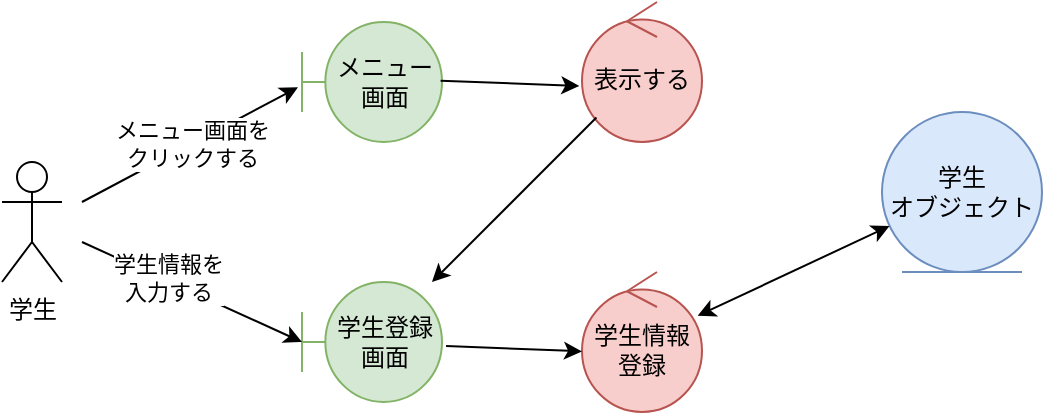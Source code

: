 <mxfile version="28.1.2">
  <diagram name="ページ1" id="Y4BbN34iLfgW_EqJwxx7">
    <mxGraphModel dx="786" dy="516" grid="1" gridSize="10" guides="1" tooltips="1" connect="1" arrows="1" fold="1" page="1" pageScale="1" pageWidth="1600" pageHeight="1200" math="0" shadow="0">
      <root>
        <mxCell id="0" />
        <mxCell id="1" parent="0" />
        <mxCell id="m-wUcL0TxxVz_5NodCS--1" value="学生" style="shape=umlActor;verticalLabelPosition=bottom;verticalAlign=top;html=1;" vertex="1" parent="1">
          <mxGeometry x="390" y="240" width="30" height="60" as="geometry" />
        </mxCell>
        <mxCell id="m-wUcL0TxxVz_5NodCS--2" value="メニュー画面" style="shape=umlBoundary;whiteSpace=wrap;html=1;fillColor=#d5e8d4;strokeColor=#82b366;" vertex="1" parent="1">
          <mxGeometry x="540" y="170" width="70" height="60" as="geometry" />
        </mxCell>
        <mxCell id="m-wUcL0TxxVz_5NodCS--3" value="学生登録画面" style="shape=umlBoundary;whiteSpace=wrap;html=1;fillColor=#d5e8d4;strokeColor=#82b366;" vertex="1" parent="1">
          <mxGeometry x="540" y="300" width="70" height="60" as="geometry" />
        </mxCell>
        <mxCell id="m-wUcL0TxxVz_5NodCS--5" value="" style="endArrow=classic;html=1;rounded=0;entryX=-0.029;entryY=0.544;entryDx=0;entryDy=0;entryPerimeter=0;" edge="1" parent="1" target="m-wUcL0TxxVz_5NodCS--2">
          <mxGeometry width="50" height="50" relative="1" as="geometry">
            <mxPoint x="430" y="260" as="sourcePoint" />
            <mxPoint x="430" y="250" as="targetPoint" />
          </mxGeometry>
        </mxCell>
        <mxCell id="m-wUcL0TxxVz_5NodCS--14" value="メニュー画面を&lt;br&gt;クリックする" style="edgeLabel;html=1;align=center;verticalAlign=middle;resizable=0;points=[];" vertex="1" connectable="0" parent="m-wUcL0TxxVz_5NodCS--5">
          <mxGeometry x="0.005" relative="1" as="geometry">
            <mxPoint as="offset" />
          </mxGeometry>
        </mxCell>
        <mxCell id="m-wUcL0TxxVz_5NodCS--6" value="" style="endArrow=classic;html=1;rounded=0;entryX=0;entryY=0.5;entryDx=0;entryDy=0;entryPerimeter=0;" edge="1" parent="1" target="m-wUcL0TxxVz_5NodCS--3">
          <mxGeometry width="50" height="50" relative="1" as="geometry">
            <mxPoint x="430" y="280" as="sourcePoint" />
            <mxPoint x="538" y="220" as="targetPoint" />
          </mxGeometry>
        </mxCell>
        <mxCell id="m-wUcL0TxxVz_5NodCS--15" value="学生情報を&lt;br&gt;入力する" style="edgeLabel;html=1;align=center;verticalAlign=middle;resizable=0;points=[];" vertex="1" connectable="0" parent="m-wUcL0TxxVz_5NodCS--6">
          <mxGeometry x="-0.227" y="2" relative="1" as="geometry">
            <mxPoint as="offset" />
          </mxGeometry>
        </mxCell>
        <mxCell id="m-wUcL0TxxVz_5NodCS--7" value="表示する" style="ellipse;shape=umlControl;whiteSpace=wrap;html=1;fillColor=#f8cecc;strokeColor=#b85450;" vertex="1" parent="1">
          <mxGeometry x="680" y="160" width="60" height="70" as="geometry" />
        </mxCell>
        <mxCell id="m-wUcL0TxxVz_5NodCS--8" value="学生情報登録" style="ellipse;shape=umlControl;whiteSpace=wrap;html=1;fillColor=#f8cecc;strokeColor=#b85450;" vertex="1" parent="1">
          <mxGeometry x="680" y="295" width="60" height="70" as="geometry" />
        </mxCell>
        <mxCell id="m-wUcL0TxxVz_5NodCS--9" value="" style="endArrow=classic;html=1;rounded=0;entryX=-0.022;entryY=0.6;entryDx=0;entryDy=0;entryPerimeter=0;exitX=0.99;exitY=0.489;exitDx=0;exitDy=0;exitPerimeter=0;" edge="1" parent="1" source="m-wUcL0TxxVz_5NodCS--2" target="m-wUcL0TxxVz_5NodCS--7">
          <mxGeometry width="50" height="50" relative="1" as="geometry">
            <mxPoint x="500" y="287" as="sourcePoint" />
            <mxPoint x="568" y="230" as="targetPoint" />
          </mxGeometry>
        </mxCell>
        <mxCell id="m-wUcL0TxxVz_5NodCS--10" value="" style="endArrow=classic;html=1;rounded=0;entryX=0;entryY=0.567;entryDx=0;entryDy=0;entryPerimeter=0;exitX=1.029;exitY=0.533;exitDx=0;exitDy=0;exitPerimeter=0;" edge="1" parent="1" source="m-wUcL0TxxVz_5NodCS--3" target="m-wUcL0TxxVz_5NodCS--8">
          <mxGeometry width="50" height="50" relative="1" as="geometry">
            <mxPoint x="660" y="317" as="sourcePoint" />
            <mxPoint x="728" y="260" as="targetPoint" />
          </mxGeometry>
        </mxCell>
        <mxCell id="m-wUcL0TxxVz_5NodCS--11" value="" style="endArrow=classic;html=1;rounded=0;" edge="1" parent="1" source="m-wUcL0TxxVz_5NodCS--7" target="m-wUcL0TxxVz_5NodCS--3">
          <mxGeometry width="50" height="50" relative="1" as="geometry">
            <mxPoint x="670" y="327" as="sourcePoint" />
            <mxPoint x="738" y="270" as="targetPoint" />
          </mxGeometry>
        </mxCell>
        <mxCell id="m-wUcL0TxxVz_5NodCS--12" value="学生&lt;div&gt;オブジェクト&lt;/div&gt;" style="ellipse;shape=umlEntity;whiteSpace=wrap;html=1;fillColor=#dae8fc;strokeColor=#6c8ebf;" vertex="1" parent="1">
          <mxGeometry x="830" y="215" width="80" height="80" as="geometry" />
        </mxCell>
        <mxCell id="m-wUcL0TxxVz_5NodCS--13" value="" style="endArrow=classic;html=1;rounded=0;startArrow=classic;startFill=1;" edge="1" parent="1" source="m-wUcL0TxxVz_5NodCS--8" target="m-wUcL0TxxVz_5NodCS--12">
          <mxGeometry width="50" height="50" relative="1" as="geometry">
            <mxPoint x="650" y="330" as="sourcePoint" />
            <mxPoint x="718" y="333" as="targetPoint" />
          </mxGeometry>
        </mxCell>
      </root>
    </mxGraphModel>
  </diagram>
</mxfile>

